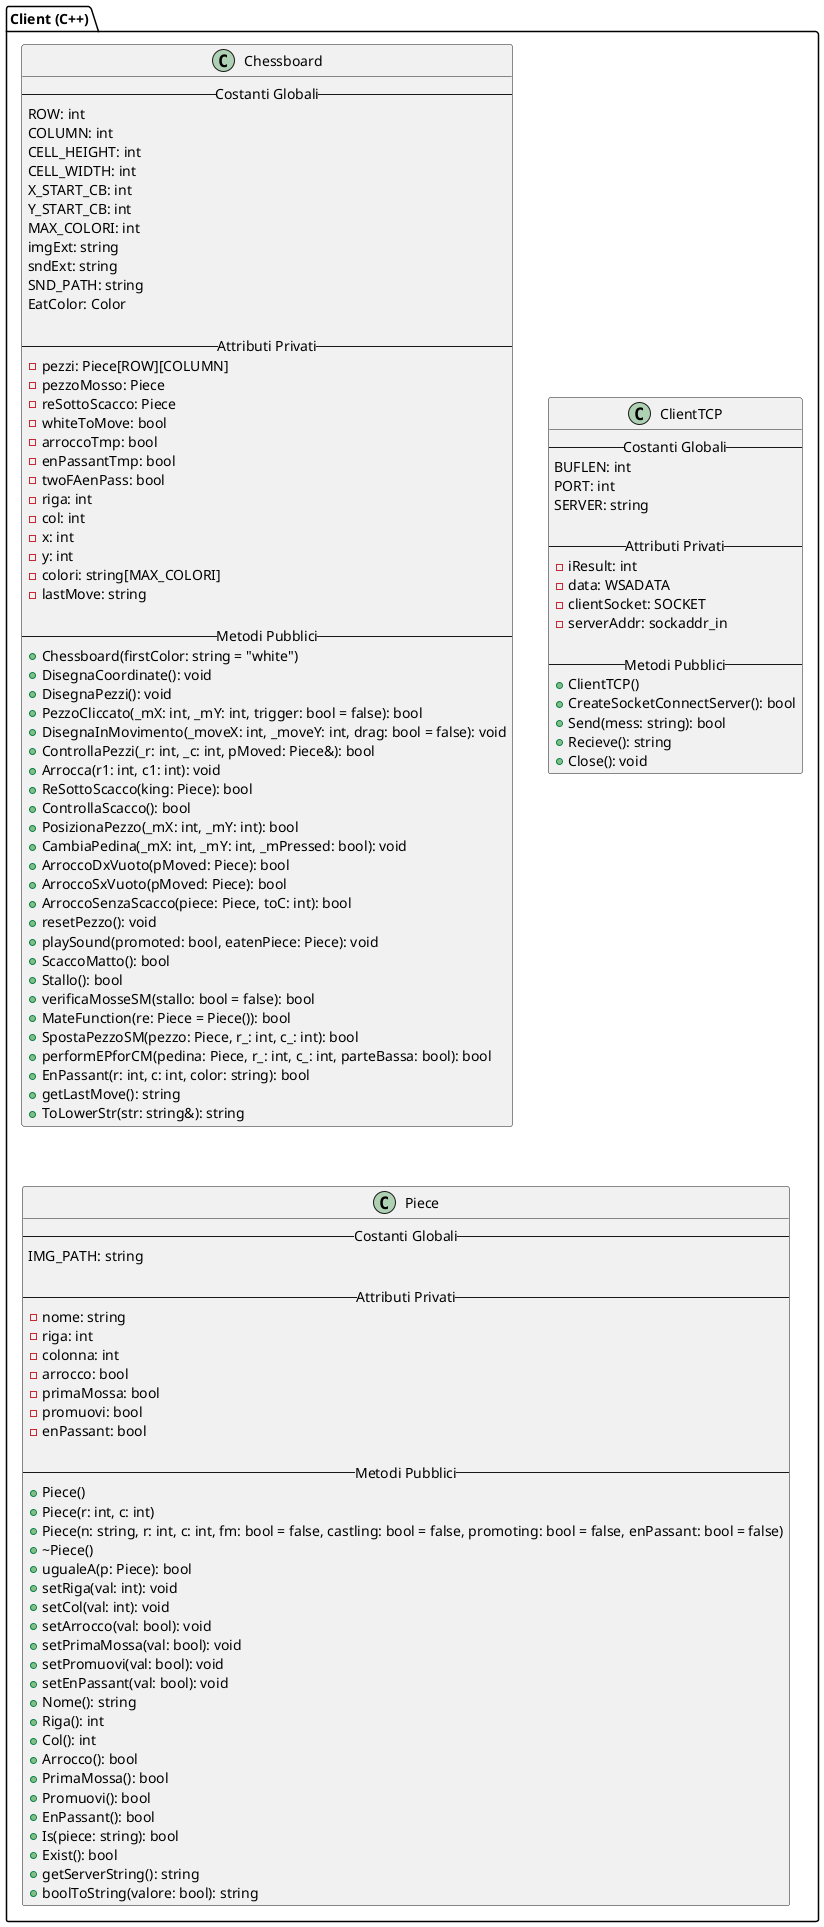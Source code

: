@startuml classClient

package "Client (C++)"{
  class Chessboard {
    -- Costanti Globali --
    ROW: int
    COLUMN: int
    CELL_HEIGHT: int
    CELL_WIDTH: int
    X_START_CB: int
    Y_START_CB: int
    MAX_COLORI: int
    imgExt: string
    sndExt: string
    SND_PATH: string
    EatColor: Color

    -- Attributi Privati --
    - pezzi: Piece[ROW][COLUMN]
    - pezzoMosso: Piece
    - reSottoScacco: Piece
    - whiteToMove: bool
    - arroccoTmp: bool
    - enPassantTmp: bool
    - twoFAenPass: bool
    - riga: int
    - col: int
    - x: int
    - y: int
    - colori: string[MAX_COLORI]
    - lastMove: string

    -- Metodi Pubblici --
    {method} + Chessboard(firstColor: string = "white")
    {method} + DisegnaCoordinate(): void
    {method} + DisegnaPezzi(): void
    {method} + PezzoCliccato(_mX: int, _mY: int, trigger: bool = false): bool
    {method} + DisegnaInMovimento(_moveX: int, _moveY: int, drag: bool = false): void
    {method} + ControllaPezzi(_r: int, _c: int, pMoved: Piece&): bool
    {method} + Arrocca(r1: int, c1: int): void
    {method} + ReSottoScacco(king: Piece): bool
    {method} + ControllaScacco(): bool
    {method} + PosizionaPezzo(_mX: int, _mY: int): bool
    {method} + CambiaPedina(_mX: int, _mY: int, _mPressed: bool): void
    {method} + ArroccoDxVuoto(pMoved: Piece): bool
    {method} + ArroccoSxVuoto(pMoved: Piece): bool
    {method} + ArroccoSenzaScacco(piece: Piece, toC: int): bool
    {method} + resetPezzo(): void
    {method} + playSound(promoted: bool, eatenPiece: Piece): void
    {method} + ScaccoMatto(): bool
    {method} + Stallo(): bool
    {method} + verificaMosseSM(stallo: bool = false): bool
    {method} + MateFunction(re: Piece = Piece()): bool
    {method} + SpostaPezzoSM(pezzo: Piece, r_: int, c_: int): bool
    {method} + performEPforCM(pedina: Piece, r_: int, c_: int, parteBassa: bool): bool
    {method} + EnPassant(r: int, c: int, color: string): bool
    {method} + getLastMove(): string
    {method} + ToLowerStr(str: string&): string
  }

  class ClientTCP {
    -- Costanti Globali --
    BUFLEN: int
    PORT: int
    SERVER: string

    -- Attributi Privati --
    - iResult: int
    - data: WSADATA
    - clientSocket: SOCKET
    - serverAddr: sockaddr_in

    -- Metodi Pubblici --
    {method} + ClientTCP()
    {method} + CreateSocketConnectServer(): bool
    {method} + Send(mess: string): bool
    {method} + Recieve(): string
    {method} + Close(): void
  }

  class Piece {
    -- Costanti Globali --
    IMG_PATH: string

    -- Attributi Privati --
    - nome: string
    - riga: int
    - colonna: int
    - arrocco: bool
    - primaMossa: bool
    - promuovi: bool
    - enPassant: bool

    -- Metodi Pubblici --
    {method} + Piece()
    {method} + Piece(r: int, c: int)
    {method} + Piece(n: string, r: int, c: int, fm: bool = false, castling: bool = false, promoting: bool = false, enPassant: bool = false)
    {method} + ~Piece()
    {method} + ugualeA(p: Piece): bool
    {method} + setRiga(val: int): void
    {method} + setCol(val: int): void
    {method} + setArrocco(val: bool): void
    {method} + setPrimaMossa(val: bool): void
    {method} + setPromuovi(val: bool): void
    {method} + setEnPassant(val: bool): void
    {method} + Nome(): string
    {method} + Riga(): int
    {method} + Col(): int
    {method} + Arrocco(): bool
    {method} + PrimaMossa(): bool
    {method} + Promuovi(): bool
    {method} + EnPassant(): bool
    {method} + Is(piece: string): bool
    {method} + Exist(): bool
    {method} + getServerString(): string
    {method} + boolToString(valore: bool): string
  }
}

@enduml